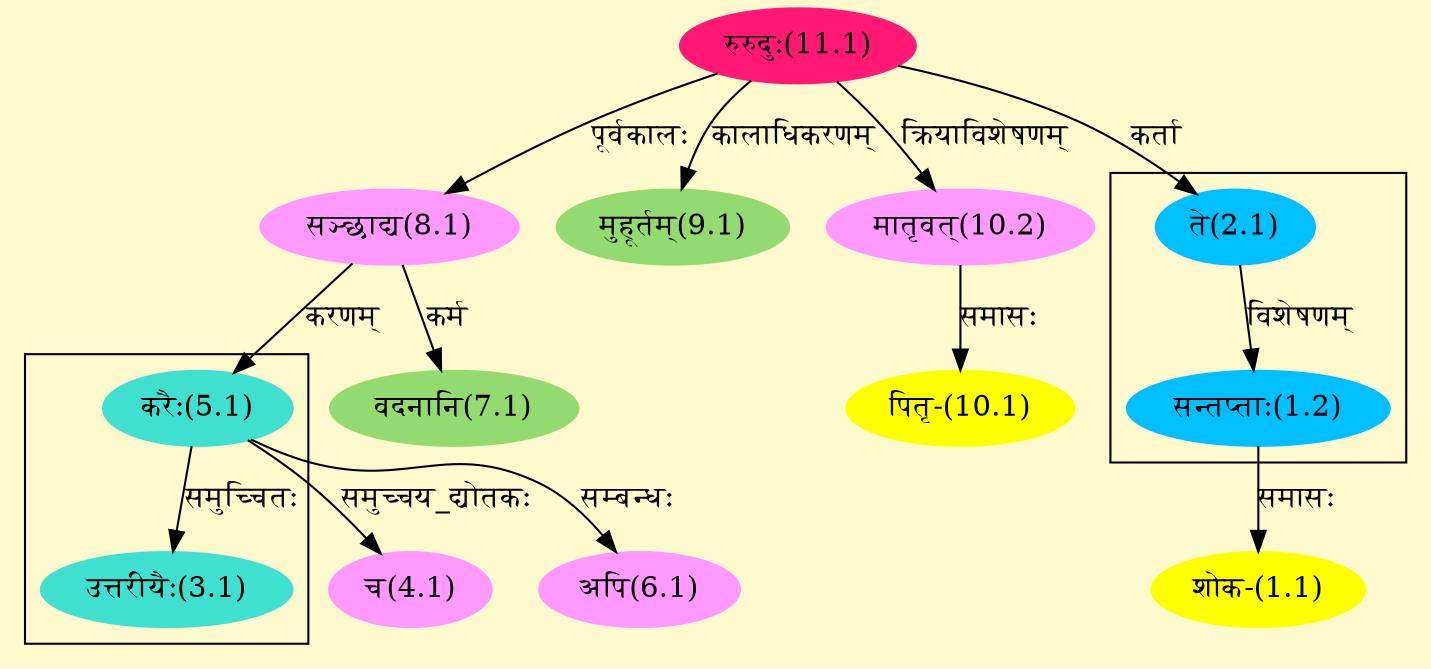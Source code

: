 digraph G{
rankdir=BT;
 compound=true;
 bgcolor="lemonchiffon1";

subgraph cluster_1{
Node1_2 [style=filled, color="#00BFFF" label = "सन्तप्ताः(1.2)"]
Node2_1 [style=filled, color="#00BFFF" label = "ते(2.1)"]

}

subgraph cluster_2{
Node3_1 [style=filled, color="#40E0D0" label = "उत्तरीयैः(3.1)"]
Node5_1 [style=filled, color="#40E0D0" label = "करैः(5.1)"]

}
Node1_1 [style=filled, color="#FFFF00" label = "शोक-(1.1)"]
Node1_2 [style=filled, color="#00BFFF" label = "सन्तप्ताः(1.2)"]
Node2_1 [style=filled, color="#00BFFF" label = "ते(2.1)"]
Node11_1 [style=filled, color="#FF1975" label = "रुरुदुः(11.1)"]
Node4_1 [style=filled, color="#FF99FF" label = "च(4.1)"]
Node5_1 [style=filled, color="#40E0D0" label = "करैः(5.1)"]
Node8_1 [style=filled, color="#FF99FF" label = "सञ्छाद्य(8.1)"]
Node6_1 [style=filled, color="#FF99FF" label = "अपि(6.1)"]
Node7_1 [style=filled, color="#93DB70" label = "वदनानि(7.1)"]
Node9_1 [style=filled, color="#93DB70" label = "मुहूर्तम्(9.1)"]
Node10_1 [style=filled, color="#FFFF00" label = "पितृ-(10.1)"]
Node10_2 [style=filled, color="#FF99FF" label = "मातृवत्(10.2)"]
/* Start of Relations section */

Node1_1 -> Node1_2 [  label="समासः"  dir="back" ]
Node1_2 -> Node2_1 [  label="विशेषणम्"  dir="back" ]
Node2_1 -> Node11_1 [  label="कर्ता"  dir="back" ]
Node3_1 -> Node5_1 [  label="समुच्चितः"  dir="back" ]
Node4_1 -> Node5_1 [  label="समुच्चय_द्योतकः"  dir="back" ]
Node5_1 -> Node8_1 [  label="करणम्"  dir="back" ]
Node6_1 -> Node5_1 [  label="सम्बन्धः"  dir="back" ]
Node7_1 -> Node8_1 [  label="कर्म"  dir="back" ]
Node8_1 -> Node11_1 [  label="पूर्वकालः"  dir="back" ]
Node9_1 -> Node11_1 [  label="कालाधिकरणम्"  dir="back" ]
Node10_1 -> Node10_2 [  label="समासः"  dir="back" ]
Node10_2 -> Node11_1 [  label="क्रियाविशेषणम्"  dir="back" ]
}
